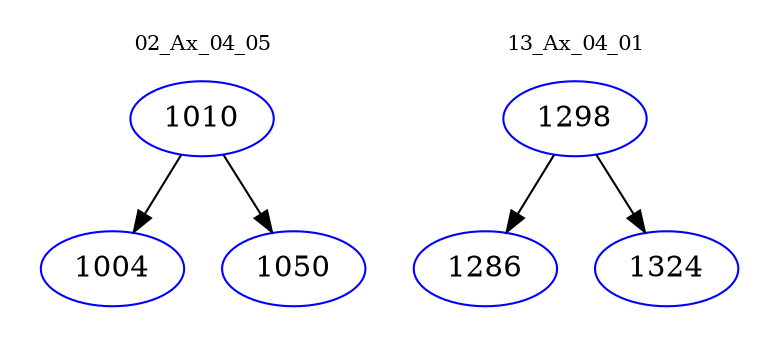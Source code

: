 digraph{
subgraph cluster_0 {
color = white
label = "02_Ax_04_05";
fontsize=10;
T0_1010 [label="1010", color="blue"]
T0_1010 -> T0_1004 [color="black"]
T0_1004 [label="1004", color="blue"]
T0_1010 -> T0_1050 [color="black"]
T0_1050 [label="1050", color="blue"]
}
subgraph cluster_1 {
color = white
label = "13_Ax_04_01";
fontsize=10;
T1_1298 [label="1298", color="blue"]
T1_1298 -> T1_1286 [color="black"]
T1_1286 [label="1286", color="blue"]
T1_1298 -> T1_1324 [color="black"]
T1_1324 [label="1324", color="blue"]
}
}
